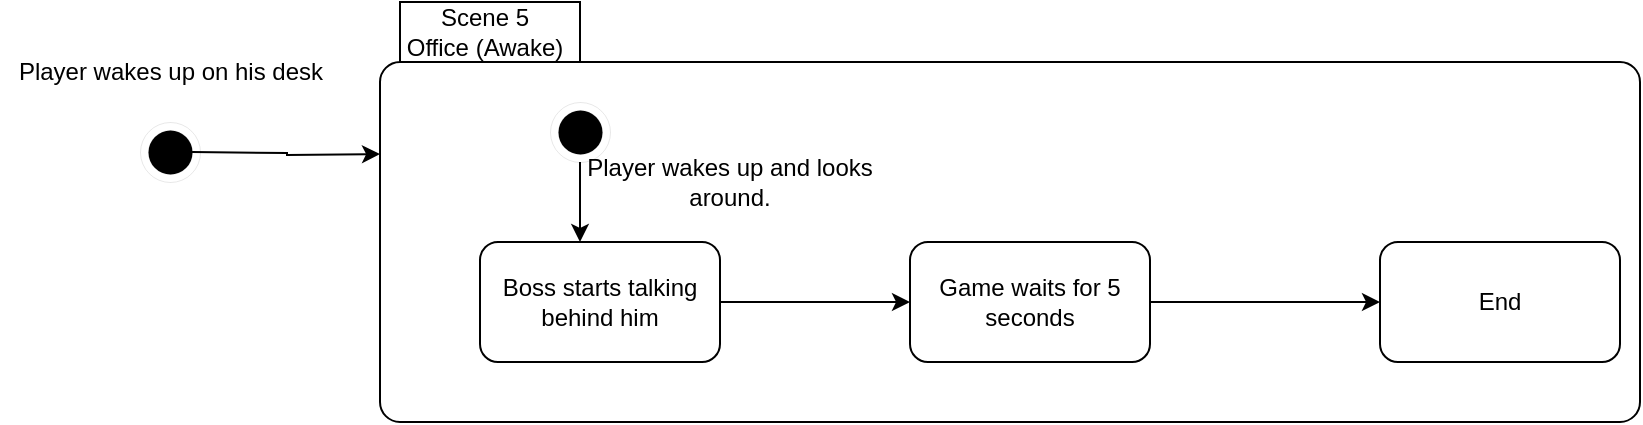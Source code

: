 <mxfile version="25.0.0">
  <diagram name="Seite-1" id="4A2YwwTTmII6rBf1Q2FR">
    <mxGraphModel dx="1146" dy="674" grid="1" gridSize="10" guides="1" tooltips="1" connect="1" arrows="1" fold="1" page="1" pageScale="1" pageWidth="827" pageHeight="1169" math="0" shadow="0">
      <root>
        <mxCell id="0" />
        <mxCell id="1" parent="0" />
        <mxCell id="6ftq6j65stskF8XGJ8QF-1" value="" style="ellipse;html=1;shape=endState;fillColor=strokeColor;strokeWidth=0;" parent="1" vertex="1">
          <mxGeometry x="70" y="170" width="30" height="30" as="geometry" />
        </mxCell>
        <mxCell id="6ftq6j65stskF8XGJ8QF-2" value="Player wakes up on his desk" style="text;html=1;align=center;verticalAlign=middle;resizable=0;points=[];autosize=1;strokeColor=none;fillColor=none;" parent="1" vertex="1">
          <mxGeometry y="130" width="170" height="30" as="geometry" />
        </mxCell>
        <mxCell id="6ftq6j65stskF8XGJ8QF-3" value="&lt;div&gt;Scene 5&lt;/div&gt;&lt;div&gt;Office (Awake)&lt;br&gt;&lt;/div&gt;" style="shape=folder;align=center;verticalAlign=middle;fontStyle=0;tabWidth=100;tabHeight=30;tabPosition=left;html=1;boundedLbl=1;labelInHeader=1;rounded=1;absoluteArcSize=1;arcSize=10;whiteSpace=wrap;" parent="1" vertex="1">
          <mxGeometry x="190" y="110" width="630" height="210" as="geometry" />
        </mxCell>
        <mxCell id="6ftq6j65stskF8XGJ8QF-4" style="edgeStyle=orthogonalEdgeStyle;rounded=0;orthogonalLoop=1;jettySize=auto;html=1;" parent="1" edge="1">
          <mxGeometry relative="1" as="geometry">
            <mxPoint x="96.02" y="185.034" as="sourcePoint" />
            <mxPoint x="190" y="186" as="targetPoint" />
          </mxGeometry>
        </mxCell>
        <mxCell id="UIB05lLIntMKHFcyhaDu-1" value="" style="ellipse;html=1;shape=endState;fillColor=strokeColor;strokeWidth=0;" parent="1" vertex="1">
          <mxGeometry x="275" y="160" width="30" height="30" as="geometry" />
        </mxCell>
        <mxCell id="Lgm5uu-BYtN0YzGv8uxh-11" style="edgeStyle=orthogonalEdgeStyle;rounded=0;orthogonalLoop=1;jettySize=auto;html=1;entryX=0;entryY=0.5;entryDx=0;entryDy=0;" parent="1" source="UIB05lLIntMKHFcyhaDu-2" target="UIB05lLIntMKHFcyhaDu-25" edge="1">
          <mxGeometry relative="1" as="geometry" />
        </mxCell>
        <mxCell id="UIB05lLIntMKHFcyhaDu-2" value="Boss starts talking behind him" style="rounded=1;whiteSpace=wrap;html=1;" parent="1" vertex="1">
          <mxGeometry x="240" y="230" width="120" height="60" as="geometry" />
        </mxCell>
        <mxCell id="UIB05lLIntMKHFcyhaDu-3" style="edgeStyle=orthogonalEdgeStyle;rounded=0;orthogonalLoop=1;jettySize=auto;html=1;exitX=0.5;exitY=1;exitDx=0;exitDy=0;" parent="1" source="UIB05lLIntMKHFcyhaDu-1" edge="1">
          <mxGeometry relative="1" as="geometry">
            <mxPoint x="290.0" y="210" as="sourcePoint" />
            <mxPoint x="290.0" y="230" as="targetPoint" />
          </mxGeometry>
        </mxCell>
        <mxCell id="UIB05lLIntMKHFcyhaDu-4" value="Player wakes up and looks around." style="text;html=1;align=center;verticalAlign=middle;whiteSpace=wrap;rounded=0;" parent="1" vertex="1">
          <mxGeometry x="290" y="180" width="150" height="40" as="geometry" />
        </mxCell>
        <mxCell id="UIB05lLIntMKHFcyhaDu-25" value="Game waits for 5 seconds" style="rounded=1;whiteSpace=wrap;html=1;" parent="1" vertex="1">
          <mxGeometry x="455" y="230" width="120" height="60" as="geometry" />
        </mxCell>
        <mxCell id="Lgm5uu-BYtN0YzGv8uxh-16" value="" style="endArrow=classic;html=1;rounded=0;exitX=1;exitY=0.5;exitDx=0;exitDy=0;entryX=0;entryY=0.5;entryDx=0;entryDy=0;" parent="1" source="UIB05lLIntMKHFcyhaDu-25" edge="1">
          <mxGeometry width="50" height="50" relative="1" as="geometry">
            <mxPoint x="630" y="290" as="sourcePoint" />
            <mxPoint x="690" y="260" as="targetPoint" />
          </mxGeometry>
        </mxCell>
        <mxCell id="w5_11uPRbBjuEzUio9Y5-1" value="End" style="rounded=1;whiteSpace=wrap;html=1;" parent="1" vertex="1">
          <mxGeometry x="690" y="230" width="120" height="60" as="geometry" />
        </mxCell>
      </root>
    </mxGraphModel>
  </diagram>
</mxfile>
